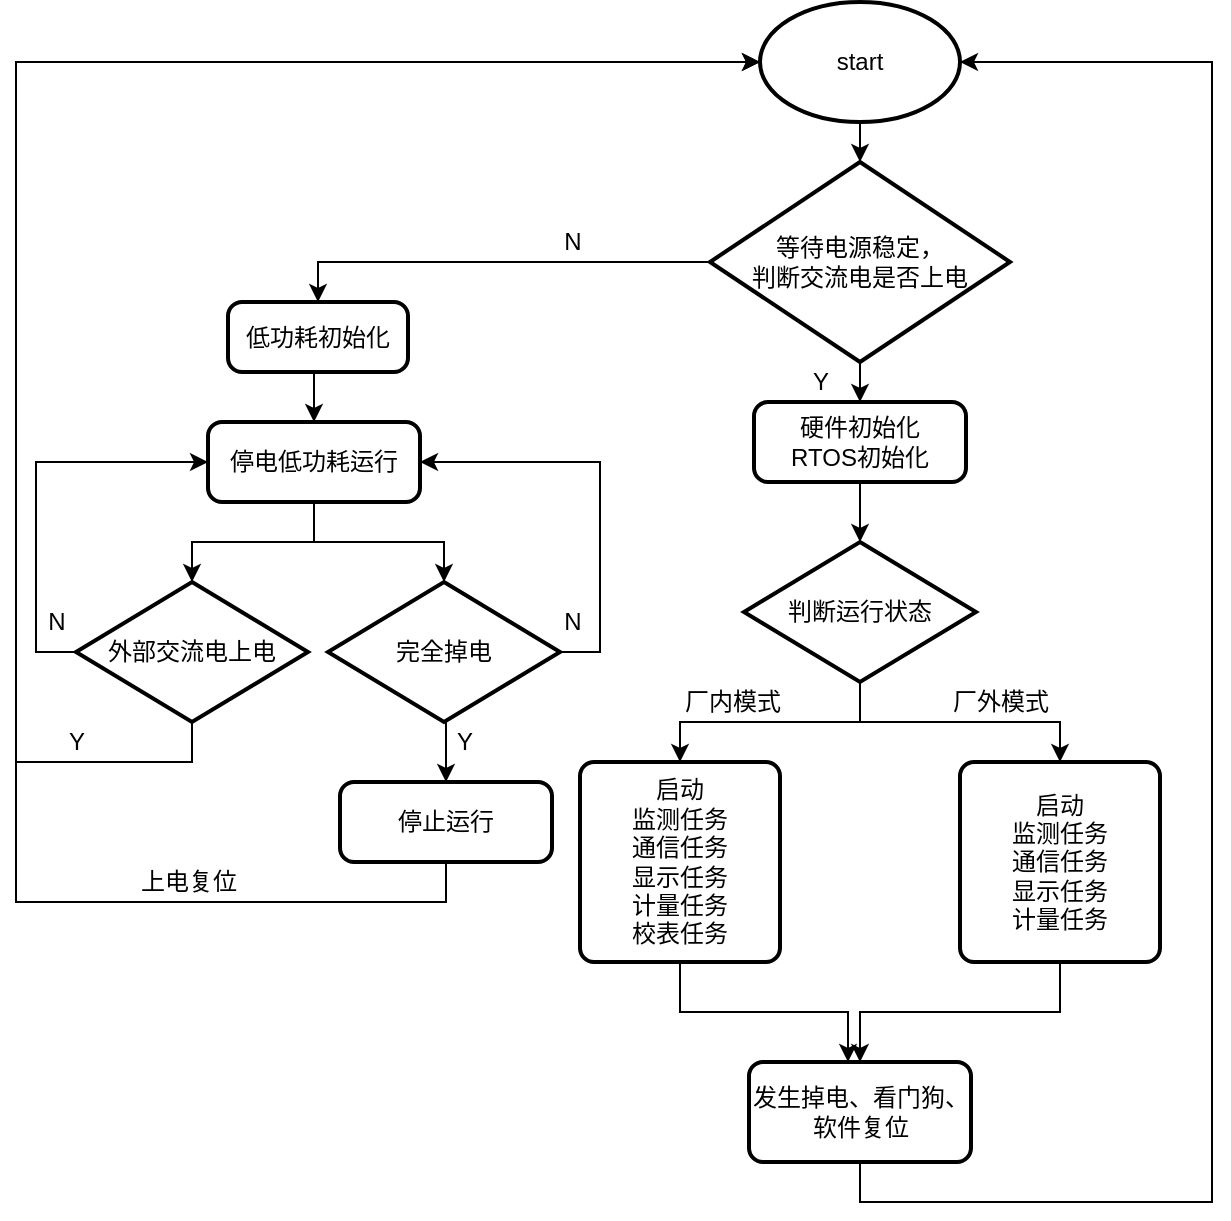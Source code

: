 <mxfile version="19.0.0" type="github">
  <diagram id="r_JmPNhLquBPgs3ly-aK" name="第 1 页">
    <mxGraphModel dx="1422" dy="738" grid="1" gridSize="10" guides="1" tooltips="1" connect="1" arrows="1" fold="1" page="1" pageScale="1" pageWidth="827" pageHeight="1169" math="0" shadow="0">
      <root>
        <mxCell id="0" />
        <mxCell id="1" parent="0" />
        <mxCell id="lpMYlMt1wvnQz8gDdbQH-10" style="edgeStyle=orthogonalEdgeStyle;rounded=0;orthogonalLoop=1;jettySize=auto;html=1;exitX=0.5;exitY=1;exitDx=0;exitDy=0;exitPerimeter=0;entryX=0.5;entryY=0;entryDx=0;entryDy=0;" edge="1" parent="1" source="lpMYlMt1wvnQz8gDdbQH-2" target="lpMYlMt1wvnQz8gDdbQH-8">
          <mxGeometry relative="1" as="geometry" />
        </mxCell>
        <mxCell id="lpMYlMt1wvnQz8gDdbQH-26" style="edgeStyle=orthogonalEdgeStyle;rounded=0;orthogonalLoop=1;jettySize=auto;html=1;exitX=0;exitY=0.5;exitDx=0;exitDy=0;exitPerimeter=0;entryX=0.5;entryY=0;entryDx=0;entryDy=0;" edge="1" parent="1" source="lpMYlMt1wvnQz8gDdbQH-2" target="lpMYlMt1wvnQz8gDdbQH-25">
          <mxGeometry relative="1" as="geometry" />
        </mxCell>
        <mxCell id="lpMYlMt1wvnQz8gDdbQH-2" value="&lt;span style=&quot;&quot;&gt;等待电源稳定，&lt;br&gt;判断交流电是否上电&lt;/span&gt;" style="strokeWidth=2;html=1;shape=mxgraph.flowchart.decision;whiteSpace=wrap;" vertex="1" parent="1">
          <mxGeometry x="527" y="140" width="150" height="100" as="geometry" />
        </mxCell>
        <mxCell id="lpMYlMt1wvnQz8gDdbQH-7" style="edgeStyle=orthogonalEdgeStyle;rounded=0;orthogonalLoop=1;jettySize=auto;html=1;exitX=0.5;exitY=1;exitDx=0;exitDy=0;exitPerimeter=0;entryX=0.5;entryY=0;entryDx=0;entryDy=0;entryPerimeter=0;" edge="1" parent="1" source="lpMYlMt1wvnQz8gDdbQH-6" target="lpMYlMt1wvnQz8gDdbQH-2">
          <mxGeometry relative="1" as="geometry" />
        </mxCell>
        <mxCell id="lpMYlMt1wvnQz8gDdbQH-6" value="start" style="strokeWidth=2;html=1;shape=mxgraph.flowchart.start_1;whiteSpace=wrap;" vertex="1" parent="1">
          <mxGeometry x="552" y="60" width="100" height="60" as="geometry" />
        </mxCell>
        <mxCell id="lpMYlMt1wvnQz8gDdbQH-11" style="edgeStyle=orthogonalEdgeStyle;rounded=0;orthogonalLoop=1;jettySize=auto;html=1;exitX=0.5;exitY=1;exitDx=0;exitDy=0;entryX=0.5;entryY=0;entryDx=0;entryDy=0;entryPerimeter=0;" edge="1" parent="1" source="lpMYlMt1wvnQz8gDdbQH-8" target="lpMYlMt1wvnQz8gDdbQH-9">
          <mxGeometry relative="1" as="geometry" />
        </mxCell>
        <mxCell id="lpMYlMt1wvnQz8gDdbQH-8" value="硬件初始化&lt;br&gt;RTOS初始化" style="rounded=1;whiteSpace=wrap;html=1;absoluteArcSize=1;arcSize=14;strokeWidth=2;" vertex="1" parent="1">
          <mxGeometry x="549" y="260" width="106" height="40" as="geometry" />
        </mxCell>
        <mxCell id="lpMYlMt1wvnQz8gDdbQH-15" style="edgeStyle=orthogonalEdgeStyle;rounded=0;orthogonalLoop=1;jettySize=auto;html=1;exitX=0.5;exitY=1;exitDx=0;exitDy=0;exitPerimeter=0;entryX=0.5;entryY=0;entryDx=0;entryDy=0;" edge="1" parent="1" source="lpMYlMt1wvnQz8gDdbQH-9" target="lpMYlMt1wvnQz8gDdbQH-13">
          <mxGeometry relative="1" as="geometry" />
        </mxCell>
        <mxCell id="lpMYlMt1wvnQz8gDdbQH-16" style="edgeStyle=orthogonalEdgeStyle;rounded=0;orthogonalLoop=1;jettySize=auto;html=1;exitX=0.5;exitY=1;exitDx=0;exitDy=0;exitPerimeter=0;entryX=0.5;entryY=0;entryDx=0;entryDy=0;" edge="1" parent="1" source="lpMYlMt1wvnQz8gDdbQH-9" target="lpMYlMt1wvnQz8gDdbQH-14">
          <mxGeometry relative="1" as="geometry" />
        </mxCell>
        <mxCell id="lpMYlMt1wvnQz8gDdbQH-9" value="判断运行状态" style="strokeWidth=2;html=1;shape=mxgraph.flowchart.decision;whiteSpace=wrap;" vertex="1" parent="1">
          <mxGeometry x="544" y="330" width="116" height="70" as="geometry" />
        </mxCell>
        <mxCell id="lpMYlMt1wvnQz8gDdbQH-12" value="Y" style="text;html=1;align=center;verticalAlign=middle;resizable=0;points=[];autosize=1;strokeColor=none;fillColor=none;" vertex="1" parent="1">
          <mxGeometry x="572" y="240" width="20" height="20" as="geometry" />
        </mxCell>
        <mxCell id="lpMYlMt1wvnQz8gDdbQH-20" style="edgeStyle=orthogonalEdgeStyle;rounded=0;orthogonalLoop=1;jettySize=auto;html=1;exitX=0.5;exitY=1;exitDx=0;exitDy=0;entryX=0.446;entryY=0;entryDx=0;entryDy=0;entryPerimeter=0;" edge="1" parent="1" source="lpMYlMt1wvnQz8gDdbQH-13" target="lpMYlMt1wvnQz8gDdbQH-19">
          <mxGeometry relative="1" as="geometry" />
        </mxCell>
        <mxCell id="lpMYlMt1wvnQz8gDdbQH-13" value="启动&lt;br&gt;监测任务&lt;br&gt;通信任务&lt;br&gt;显示任务&lt;br&gt;计量任务&lt;br&gt;校表任务" style="rounded=1;whiteSpace=wrap;html=1;absoluteArcSize=1;arcSize=14;strokeWidth=2;" vertex="1" parent="1">
          <mxGeometry x="462" y="440" width="100" height="100" as="geometry" />
        </mxCell>
        <mxCell id="lpMYlMt1wvnQz8gDdbQH-21" style="edgeStyle=orthogonalEdgeStyle;rounded=0;orthogonalLoop=1;jettySize=auto;html=1;exitX=0.5;exitY=1;exitDx=0;exitDy=0;entryX=0.5;entryY=0;entryDx=0;entryDy=0;" edge="1" parent="1" source="lpMYlMt1wvnQz8gDdbQH-14" target="lpMYlMt1wvnQz8gDdbQH-19">
          <mxGeometry relative="1" as="geometry" />
        </mxCell>
        <mxCell id="lpMYlMt1wvnQz8gDdbQH-14" value="启动&lt;br&gt;监测任务&lt;br&gt;通信任务&lt;br&gt;显示任务&lt;br&gt;计量任务" style="rounded=1;whiteSpace=wrap;html=1;absoluteArcSize=1;arcSize=14;strokeWidth=2;" vertex="1" parent="1">
          <mxGeometry x="652" y="440" width="100" height="100" as="geometry" />
        </mxCell>
        <mxCell id="lpMYlMt1wvnQz8gDdbQH-17" value="厂内模式" style="text;html=1;align=center;verticalAlign=middle;resizable=0;points=[];autosize=1;strokeColor=none;fillColor=none;" vertex="1" parent="1">
          <mxGeometry x="508" y="400" width="60" height="20" as="geometry" />
        </mxCell>
        <mxCell id="lpMYlMt1wvnQz8gDdbQH-18" value="厂外模式" style="text;html=1;align=center;verticalAlign=middle;resizable=0;points=[];autosize=1;strokeColor=none;fillColor=none;" vertex="1" parent="1">
          <mxGeometry x="642" y="400" width="60" height="20" as="geometry" />
        </mxCell>
        <mxCell id="lpMYlMt1wvnQz8gDdbQH-23" style="edgeStyle=orthogonalEdgeStyle;rounded=0;orthogonalLoop=1;jettySize=auto;html=1;exitX=0.5;exitY=1;exitDx=0;exitDy=0;entryX=1;entryY=0.5;entryDx=0;entryDy=0;entryPerimeter=0;" edge="1" parent="1" source="lpMYlMt1wvnQz8gDdbQH-19" target="lpMYlMt1wvnQz8gDdbQH-6">
          <mxGeometry relative="1" as="geometry">
            <Array as="points">
              <mxPoint x="602" y="660" />
              <mxPoint x="778" y="660" />
              <mxPoint x="778" y="90" />
            </Array>
          </mxGeometry>
        </mxCell>
        <mxCell id="lpMYlMt1wvnQz8gDdbQH-19" value="发生掉电、看门狗、软件复位" style="rounded=1;whiteSpace=wrap;html=1;absoluteArcSize=1;arcSize=14;strokeWidth=2;" vertex="1" parent="1">
          <mxGeometry x="546.5" y="590" width="111" height="50" as="geometry" />
        </mxCell>
        <mxCell id="lpMYlMt1wvnQz8gDdbQH-45" style="edgeStyle=orthogonalEdgeStyle;rounded=0;orthogonalLoop=1;jettySize=auto;html=1;exitX=0.5;exitY=1;exitDx=0;exitDy=0;entryX=0.5;entryY=0;entryDx=0;entryDy=0;" edge="1" parent="1" source="lpMYlMt1wvnQz8gDdbQH-25" target="lpMYlMt1wvnQz8gDdbQH-29">
          <mxGeometry relative="1" as="geometry" />
        </mxCell>
        <mxCell id="lpMYlMt1wvnQz8gDdbQH-25" value="低功耗初始化" style="rounded=1;whiteSpace=wrap;html=1;absoluteArcSize=1;arcSize=14;strokeWidth=2;" vertex="1" parent="1">
          <mxGeometry x="286" y="210" width="90" height="35" as="geometry" />
        </mxCell>
        <mxCell id="lpMYlMt1wvnQz8gDdbQH-27" value="N" style="text;html=1;align=center;verticalAlign=middle;resizable=0;points=[];autosize=1;strokeColor=none;fillColor=none;" vertex="1" parent="1">
          <mxGeometry x="448" y="170" width="20" height="20" as="geometry" />
        </mxCell>
        <mxCell id="lpMYlMt1wvnQz8gDdbQH-32" style="edgeStyle=orthogonalEdgeStyle;rounded=0;orthogonalLoop=1;jettySize=auto;html=1;exitX=0.5;exitY=1;exitDx=0;exitDy=0;entryX=0.5;entryY=0;entryDx=0;entryDy=0;entryPerimeter=0;" edge="1" parent="1" source="lpMYlMt1wvnQz8gDdbQH-29" target="lpMYlMt1wvnQz8gDdbQH-30">
          <mxGeometry relative="1" as="geometry" />
        </mxCell>
        <mxCell id="lpMYlMt1wvnQz8gDdbQH-33" style="edgeStyle=orthogonalEdgeStyle;rounded=0;orthogonalLoop=1;jettySize=auto;html=1;exitX=0.5;exitY=1;exitDx=0;exitDy=0;entryX=0.5;entryY=0;entryDx=0;entryDy=0;entryPerimeter=0;" edge="1" parent="1" source="lpMYlMt1wvnQz8gDdbQH-29" target="lpMYlMt1wvnQz8gDdbQH-31">
          <mxGeometry relative="1" as="geometry" />
        </mxCell>
        <mxCell id="lpMYlMt1wvnQz8gDdbQH-29" value="停电低功耗运行" style="rounded=1;whiteSpace=wrap;html=1;absoluteArcSize=1;arcSize=14;strokeWidth=2;" vertex="1" parent="1">
          <mxGeometry x="276" y="270" width="106" height="40" as="geometry" />
        </mxCell>
        <mxCell id="lpMYlMt1wvnQz8gDdbQH-34" style="edgeStyle=orthogonalEdgeStyle;rounded=0;orthogonalLoop=1;jettySize=auto;html=1;exitX=0;exitY=0.5;exitDx=0;exitDy=0;exitPerimeter=0;entryX=0;entryY=0.5;entryDx=0;entryDy=0;" edge="1" parent="1" source="lpMYlMt1wvnQz8gDdbQH-30" target="lpMYlMt1wvnQz8gDdbQH-29">
          <mxGeometry relative="1" as="geometry" />
        </mxCell>
        <mxCell id="lpMYlMt1wvnQz8gDdbQH-36" style="edgeStyle=orthogonalEdgeStyle;rounded=0;orthogonalLoop=1;jettySize=auto;html=1;exitX=0.5;exitY=1;exitDx=0;exitDy=0;exitPerimeter=0;entryX=0;entryY=0.5;entryDx=0;entryDy=0;entryPerimeter=0;" edge="1" parent="1" source="lpMYlMt1wvnQz8gDdbQH-30" target="lpMYlMt1wvnQz8gDdbQH-6">
          <mxGeometry relative="1" as="geometry">
            <Array as="points">
              <mxPoint x="268" y="440" />
              <mxPoint x="180" y="440" />
              <mxPoint x="180" y="90" />
            </Array>
          </mxGeometry>
        </mxCell>
        <mxCell id="lpMYlMt1wvnQz8gDdbQH-30" value="外部交流电上电" style="strokeWidth=2;html=1;shape=mxgraph.flowchart.decision;whiteSpace=wrap;" vertex="1" parent="1">
          <mxGeometry x="210" y="350" width="116" height="70" as="geometry" />
        </mxCell>
        <mxCell id="lpMYlMt1wvnQz8gDdbQH-38" style="edgeStyle=orthogonalEdgeStyle;rounded=0;orthogonalLoop=1;jettySize=auto;html=1;exitX=1;exitY=0.5;exitDx=0;exitDy=0;exitPerimeter=0;entryX=1;entryY=0.5;entryDx=0;entryDy=0;" edge="1" parent="1" source="lpMYlMt1wvnQz8gDdbQH-31" target="lpMYlMt1wvnQz8gDdbQH-29">
          <mxGeometry relative="1" as="geometry" />
        </mxCell>
        <mxCell id="lpMYlMt1wvnQz8gDdbQH-41" style="edgeStyle=orthogonalEdgeStyle;rounded=0;orthogonalLoop=1;jettySize=auto;html=1;exitX=0.5;exitY=1;exitDx=0;exitDy=0;exitPerimeter=0;entryX=0.5;entryY=0;entryDx=0;entryDy=0;" edge="1" parent="1" source="lpMYlMt1wvnQz8gDdbQH-31" target="lpMYlMt1wvnQz8gDdbQH-40">
          <mxGeometry relative="1" as="geometry" />
        </mxCell>
        <mxCell id="lpMYlMt1wvnQz8gDdbQH-31" value="完全掉电" style="strokeWidth=2;html=1;shape=mxgraph.flowchart.decision;whiteSpace=wrap;" vertex="1" parent="1">
          <mxGeometry x="336" y="350" width="116" height="70" as="geometry" />
        </mxCell>
        <mxCell id="lpMYlMt1wvnQz8gDdbQH-35" value="N" style="text;html=1;align=center;verticalAlign=middle;resizable=0;points=[];autosize=1;strokeColor=none;fillColor=none;" vertex="1" parent="1">
          <mxGeometry x="190" y="360" width="20" height="20" as="geometry" />
        </mxCell>
        <mxCell id="lpMYlMt1wvnQz8gDdbQH-37" value="Y" style="text;html=1;align=center;verticalAlign=middle;resizable=0;points=[];autosize=1;strokeColor=none;fillColor=none;" vertex="1" parent="1">
          <mxGeometry x="200" y="420" width="20" height="20" as="geometry" />
        </mxCell>
        <mxCell id="lpMYlMt1wvnQz8gDdbQH-39" value="N" style="text;html=1;align=center;verticalAlign=middle;resizable=0;points=[];autosize=1;strokeColor=none;fillColor=none;" vertex="1" parent="1">
          <mxGeometry x="448" y="360" width="20" height="20" as="geometry" />
        </mxCell>
        <mxCell id="lpMYlMt1wvnQz8gDdbQH-43" style="edgeStyle=orthogonalEdgeStyle;rounded=0;orthogonalLoop=1;jettySize=auto;html=1;exitX=0.5;exitY=1;exitDx=0;exitDy=0;entryX=0;entryY=0.5;entryDx=0;entryDy=0;entryPerimeter=0;" edge="1" parent="1" source="lpMYlMt1wvnQz8gDdbQH-40" target="lpMYlMt1wvnQz8gDdbQH-6">
          <mxGeometry relative="1" as="geometry">
            <Array as="points">
              <mxPoint x="395" y="510" />
              <mxPoint x="180" y="510" />
              <mxPoint x="180" y="90" />
            </Array>
          </mxGeometry>
        </mxCell>
        <mxCell id="lpMYlMt1wvnQz8gDdbQH-40" value="停止运行" style="rounded=1;whiteSpace=wrap;html=1;absoluteArcSize=1;arcSize=14;strokeWidth=2;" vertex="1" parent="1">
          <mxGeometry x="342" y="450" width="106" height="40" as="geometry" />
        </mxCell>
        <mxCell id="lpMYlMt1wvnQz8gDdbQH-42" value="Y" style="text;html=1;align=center;verticalAlign=middle;resizable=0;points=[];autosize=1;strokeColor=none;fillColor=none;" vertex="1" parent="1">
          <mxGeometry x="394" y="420" width="20" height="20" as="geometry" />
        </mxCell>
        <mxCell id="lpMYlMt1wvnQz8gDdbQH-44" value="上电复位" style="text;html=1;align=center;verticalAlign=middle;resizable=0;points=[];autosize=1;strokeColor=none;fillColor=none;" vertex="1" parent="1">
          <mxGeometry x="236" y="490" width="60" height="20" as="geometry" />
        </mxCell>
      </root>
    </mxGraphModel>
  </diagram>
</mxfile>
